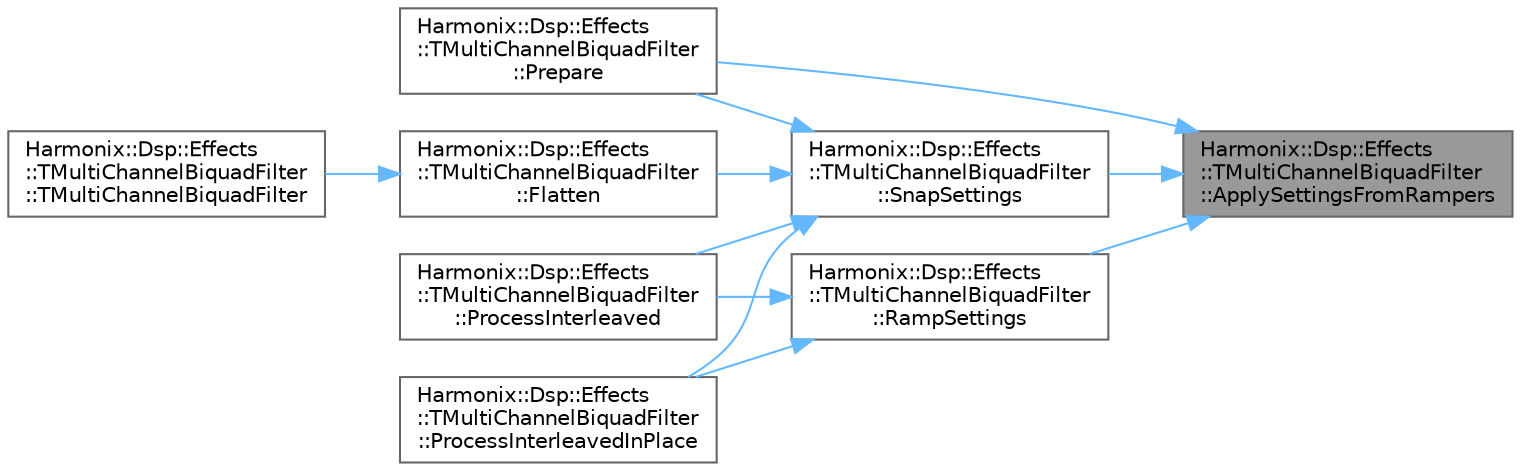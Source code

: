 digraph "Harmonix::Dsp::Effects::TMultiChannelBiquadFilter::ApplySettingsFromRampers"
{
 // INTERACTIVE_SVG=YES
 // LATEX_PDF_SIZE
  bgcolor="transparent";
  edge [fontname=Helvetica,fontsize=10,labelfontname=Helvetica,labelfontsize=10];
  node [fontname=Helvetica,fontsize=10,shape=box,height=0.2,width=0.4];
  rankdir="RL";
  Node1 [id="Node000001",label="Harmonix::Dsp::Effects\l::TMultiChannelBiquadFilter\l::ApplySettingsFromRampers",height=0.2,width=0.4,color="gray40", fillcolor="grey60", style="filled", fontcolor="black",tooltip=" "];
  Node1 -> Node2 [id="edge1_Node000001_Node000002",dir="back",color="steelblue1",style="solid",tooltip=" "];
  Node2 [id="Node000002",label="Harmonix::Dsp::Effects\l::TMultiChannelBiquadFilter\l::Prepare",height=0.2,width=0.4,color="grey40", fillcolor="white", style="filled",URL="$d7/d6b/classHarmonix_1_1Dsp_1_1Effects_1_1TMultiChannelBiquadFilter.html#a8786b49803aaa408df05269bc1313e52",tooltip=" "];
  Node1 -> Node3 [id="edge2_Node000001_Node000003",dir="back",color="steelblue1",style="solid",tooltip=" "];
  Node3 [id="Node000003",label="Harmonix::Dsp::Effects\l::TMultiChannelBiquadFilter\l::RampSettings",height=0.2,width=0.4,color="grey40", fillcolor="white", style="filled",URL="$d7/d6b/classHarmonix_1_1Dsp_1_1Effects_1_1TMultiChannelBiquadFilter.html#a3325dc651c732f92732a84ab5af92ae1",tooltip=" "];
  Node3 -> Node4 [id="edge3_Node000003_Node000004",dir="back",color="steelblue1",style="solid",tooltip=" "];
  Node4 [id="Node000004",label="Harmonix::Dsp::Effects\l::TMultiChannelBiquadFilter\l::ProcessInterleaved",height=0.2,width=0.4,color="grey40", fillcolor="white", style="filled",URL="$d7/d6b/classHarmonix_1_1Dsp_1_1Effects_1_1TMultiChannelBiquadFilter.html#a061e0c85cb76fb35d0ae4017d5d68aba",tooltip=" "];
  Node3 -> Node5 [id="edge4_Node000003_Node000005",dir="back",color="steelblue1",style="solid",tooltip=" "];
  Node5 [id="Node000005",label="Harmonix::Dsp::Effects\l::TMultiChannelBiquadFilter\l::ProcessInterleavedInPlace",height=0.2,width=0.4,color="grey40", fillcolor="white", style="filled",URL="$d7/d6b/classHarmonix_1_1Dsp_1_1Effects_1_1TMultiChannelBiquadFilter.html#a8ee626a38c3fa1267cad88aa28700efc",tooltip=" "];
  Node1 -> Node6 [id="edge5_Node000001_Node000006",dir="back",color="steelblue1",style="solid",tooltip=" "];
  Node6 [id="Node000006",label="Harmonix::Dsp::Effects\l::TMultiChannelBiquadFilter\l::SnapSettings",height=0.2,width=0.4,color="grey40", fillcolor="white", style="filled",URL="$d7/d6b/classHarmonix_1_1Dsp_1_1Effects_1_1TMultiChannelBiquadFilter.html#a3472bc3ef21b99fac8da939ad651e8d4",tooltip=" "];
  Node6 -> Node7 [id="edge6_Node000006_Node000007",dir="back",color="steelblue1",style="solid",tooltip=" "];
  Node7 [id="Node000007",label="Harmonix::Dsp::Effects\l::TMultiChannelBiquadFilter\l::Flatten",height=0.2,width=0.4,color="grey40", fillcolor="white", style="filled",URL="$d7/d6b/classHarmonix_1_1Dsp_1_1Effects_1_1TMultiChannelBiquadFilter.html#ad64825d04e5c4106cf06db6aa89b6134",tooltip=" "];
  Node7 -> Node8 [id="edge7_Node000007_Node000008",dir="back",color="steelblue1",style="solid",tooltip=" "];
  Node8 [id="Node000008",label="Harmonix::Dsp::Effects\l::TMultiChannelBiquadFilter\l::TMultiChannelBiquadFilter",height=0.2,width=0.4,color="grey40", fillcolor="white", style="filled",URL="$d7/d6b/classHarmonix_1_1Dsp_1_1Effects_1_1TMultiChannelBiquadFilter.html#a2ef101f35117041ce4f27f740fc19d70",tooltip=" "];
  Node6 -> Node2 [id="edge8_Node000006_Node000002",dir="back",color="steelblue1",style="solid",tooltip=" "];
  Node6 -> Node4 [id="edge9_Node000006_Node000004",dir="back",color="steelblue1",style="solid",tooltip=" "];
  Node6 -> Node5 [id="edge10_Node000006_Node000005",dir="back",color="steelblue1",style="solid",tooltip=" "];
}

